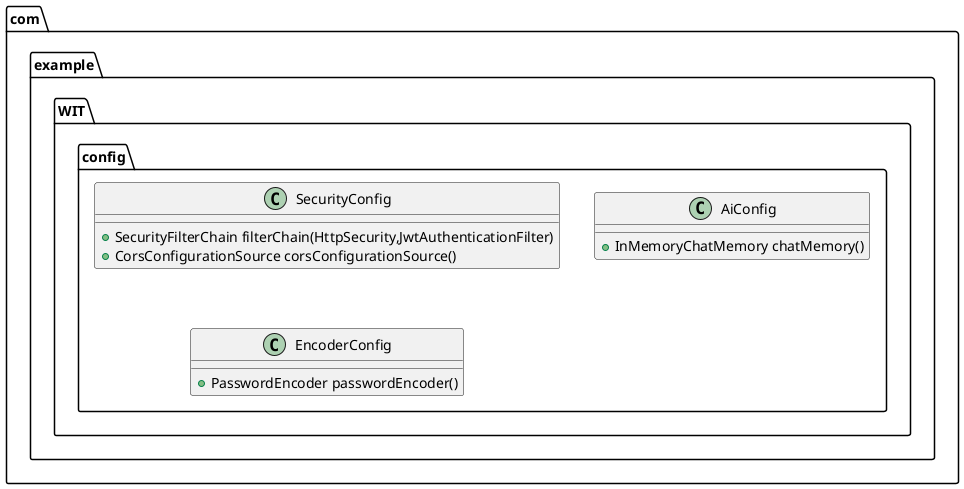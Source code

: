 @startuml
class com.example.WIT.config.SecurityConfig {
+ SecurityFilterChain filterChain(HttpSecurity,JwtAuthenticationFilter)
+ CorsConfigurationSource corsConfigurationSource()
}

class com.example.WIT.config.AiConfig {
+ InMemoryChatMemory chatMemory()
}

class com.example.WIT.config.EncoderConfig {
+ PasswordEncoder passwordEncoder()
}

@enduml